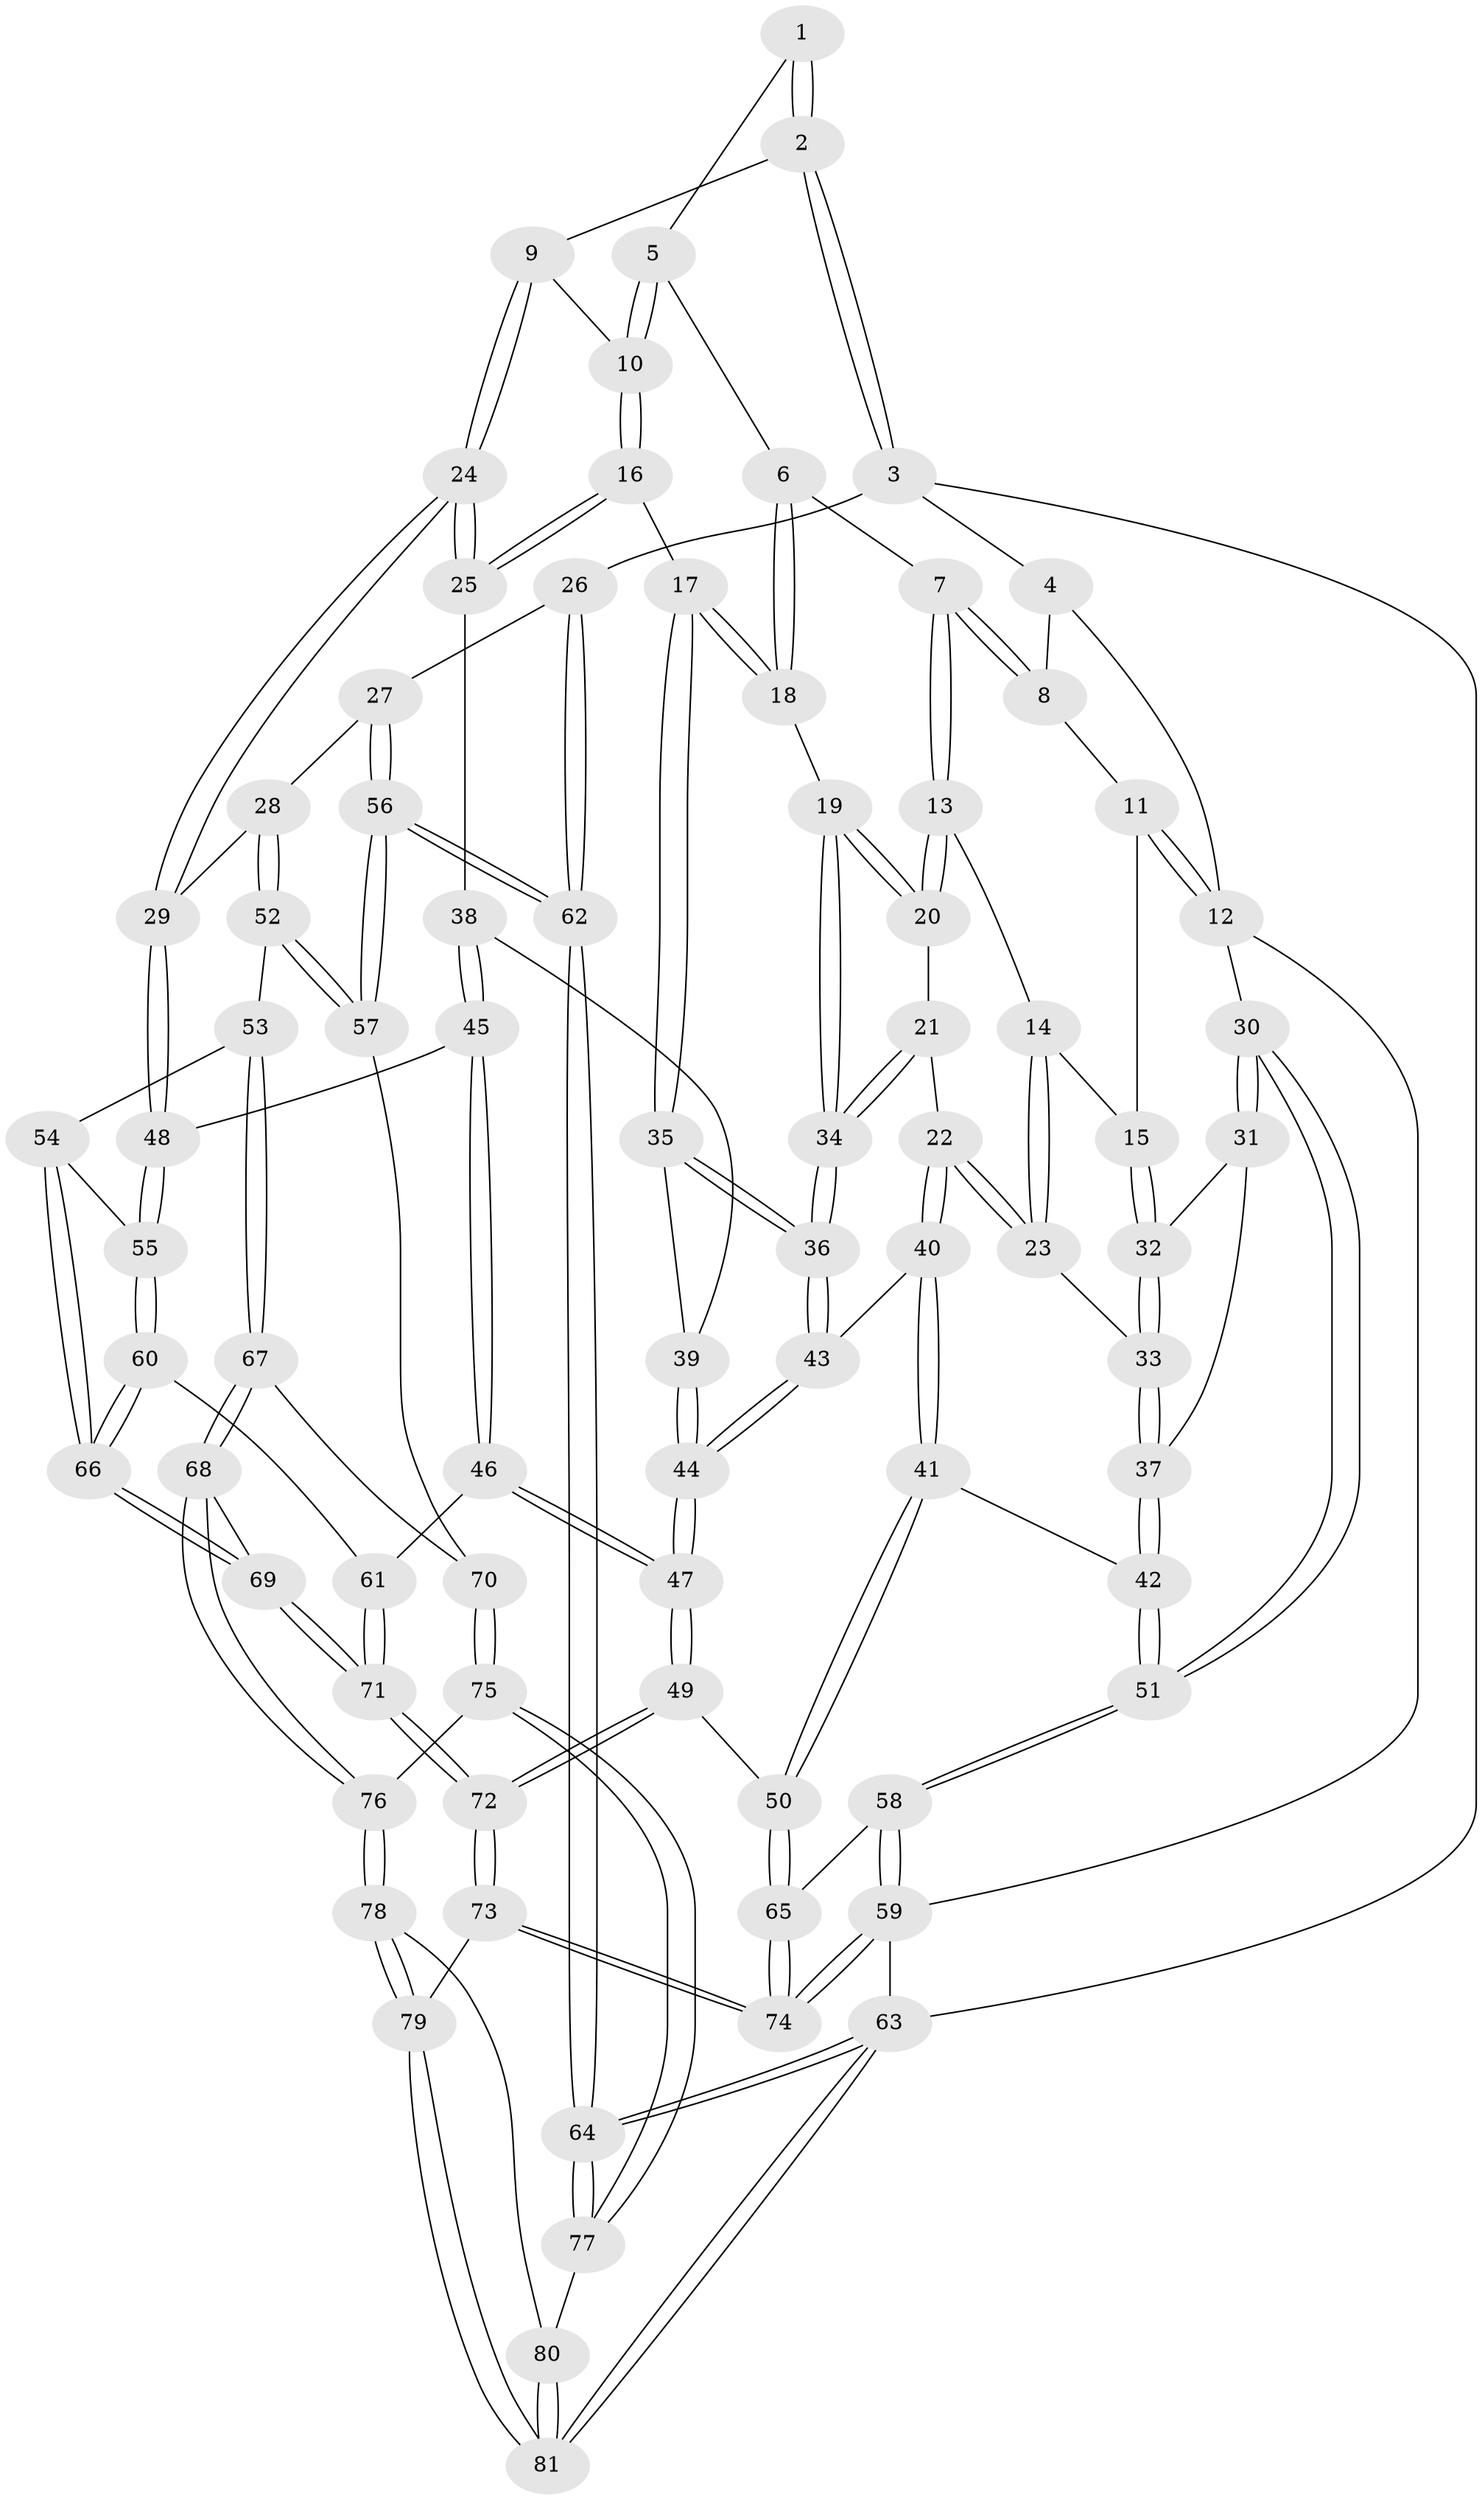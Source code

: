 // coarse degree distribution, {4: 0.425, 6: 0.125, 7: 0.025, 5: 0.25, 3: 0.15, 1: 0.025}
// Generated by graph-tools (version 1.1) at 2025/21/03/04/25 18:21:06]
// undirected, 81 vertices, 199 edges
graph export_dot {
graph [start="1"]
  node [color=gray90,style=filled];
  1 [pos="+0.7231698425672208+0"];
  2 [pos="+0.8884912498999034+0"];
  3 [pos="+1+0"];
  4 [pos="+0.22613472047074787+0"];
  5 [pos="+0.5082760751868494+0.15798576813842946"];
  6 [pos="+0.386501091617586+0.17902741974576342"];
  7 [pos="+0.3129620078716073+0.15476342168816462"];
  8 [pos="+0.22795395746184585+0.04383390884870967"];
  9 [pos="+0.764546007579299+0.19071833247861114"];
  10 [pos="+0.5437054243191357+0.24186399132156422"];
  11 [pos="+0.1396136046458724+0.1416357354986357"];
  12 [pos="+0+0.24394086114713245"];
  13 [pos="+0.29722789941507943+0.2521895352649489"];
  14 [pos="+0.22125530098164714+0.30010115907514745"];
  15 [pos="+0.1239407141912223+0.2967012323051871"];
  16 [pos="+0.538803646376645+0.3324625174570218"];
  17 [pos="+0.4803942133245366+0.34261031106210876"];
  18 [pos="+0.45399052522620176+0.33290060288808787"];
  19 [pos="+0.430883373066722+0.3406536428738579"];
  20 [pos="+0.3180701463699979+0.3328396759308656"];
  21 [pos="+0.314885268056255+0.34029366801177685"];
  22 [pos="+0.2667573360630693+0.39138073193565226"];
  23 [pos="+0.23363948957851222+0.37772575614278464"];
  24 [pos="+0.7281578997643072+0.40290593107792666"];
  25 [pos="+0.6436782614506674+0.3938432033458523"];
  26 [pos="+1+0.37271121247626987"];
  27 [pos="+0.818446459422731+0.4581316069035794"];
  28 [pos="+0.8092677164542479+0.45799990834846166"];
  29 [pos="+0.7502453829647562+0.43434647116662856"];
  30 [pos="+0+0.3554012178177433"];
  31 [pos="+0.029893416933361647+0.33988588175277296"];
  32 [pos="+0.11431806153715036+0.3147511801748532"];
  33 [pos="+0.1560851792938182+0.37904633548177685"];
  34 [pos="+0.37412971927730904+0.4261703435255709"];
  35 [pos="+0.459782417406281+0.4330164732743321"];
  36 [pos="+0.37246337101708094+0.47397342239651546"];
  37 [pos="+0.13556836555826826+0.5140943101067743"];
  38 [pos="+0.5388308955721288+0.4806884211402483"];
  39 [pos="+0.4892174107798397+0.46807861185801486"];
  40 [pos="+0.27957662061345917+0.4971176977833772"];
  41 [pos="+0.14053568831007485+0.56314791253287"];
  42 [pos="+0.1370294782387733+0.5606192047024703"];
  43 [pos="+0.3491049351188993+0.5118959244131766"];
  44 [pos="+0.4022410047360593+0.5819545484510361"];
  45 [pos="+0.5273711664644499+0.577904165163847"];
  46 [pos="+0.4513948455249226+0.6494000762193045"];
  47 [pos="+0.4333955415090725+0.6493341983178552"];
  48 [pos="+0.6778224663553701+0.5602031270658057"];
  49 [pos="+0.367608838928432+0.7172631360404025"];
  50 [pos="+0.1732679513005625+0.685534741178358"];
  51 [pos="+0+0.5194607029434938"];
  52 [pos="+0.8232614805780134+0.6305042604312233"];
  53 [pos="+0.710427175557018+0.6873307972063929"];
  54 [pos="+0.7031552387926978+0.6810115708539785"];
  55 [pos="+0.6767560428850841+0.6479623939449217"];
  56 [pos="+1+0.8026152031123814"];
  57 [pos="+0.918595665263149+0.7530820985157092"];
  58 [pos="+0+0.7096329916241576"];
  59 [pos="+0+1"];
  60 [pos="+0.5565702169758328+0.6955081433783437"];
  61 [pos="+0.5168111295640565+0.6907472013765221"];
  62 [pos="+1+0.8620261869526906"];
  63 [pos="+1+1"];
  64 [pos="+1+0.9611914070339393"];
  65 [pos="+0.12900739789822946+0.7617434885674763"];
  66 [pos="+0.6148640111025973+0.7620839535992368"];
  67 [pos="+0.7394560616251369+0.7528796011037928"];
  68 [pos="+0.687000348594913+0.8422571290534374"];
  69 [pos="+0.6472679511207241+0.8467738453732999"];
  70 [pos="+0.8806126008862204+0.7575971641254585"];
  71 [pos="+0.5498172234729161+0.906025073332914"];
  72 [pos="+0.39136972950444515+1"];
  73 [pos="+0.38901415020426194+1"];
  74 [pos="+0.1599324761646577+1"];
  75 [pos="+0.7623263175606126+0.8721713908449124"];
  76 [pos="+0.7103057376182523+0.8638343628367611"];
  77 [pos="+0.8243770180324709+0.904879218096077"];
  78 [pos="+0.721296935454355+0.921962367372142"];
  79 [pos="+0.5740327651825011+1"];
  80 [pos="+0.7611374185447123+0.9607394480671991"];
  81 [pos="+0.8441621423004748+1"];
  1 -- 2;
  1 -- 2;
  1 -- 5;
  2 -- 3;
  2 -- 3;
  2 -- 9;
  3 -- 4;
  3 -- 26;
  3 -- 63;
  4 -- 8;
  4 -- 12;
  5 -- 6;
  5 -- 10;
  5 -- 10;
  6 -- 7;
  6 -- 18;
  6 -- 18;
  7 -- 8;
  7 -- 8;
  7 -- 13;
  7 -- 13;
  8 -- 11;
  9 -- 10;
  9 -- 24;
  9 -- 24;
  10 -- 16;
  10 -- 16;
  11 -- 12;
  11 -- 12;
  11 -- 15;
  12 -- 30;
  12 -- 59;
  13 -- 14;
  13 -- 20;
  13 -- 20;
  14 -- 15;
  14 -- 23;
  14 -- 23;
  15 -- 32;
  15 -- 32;
  16 -- 17;
  16 -- 25;
  16 -- 25;
  17 -- 18;
  17 -- 18;
  17 -- 35;
  17 -- 35;
  18 -- 19;
  19 -- 20;
  19 -- 20;
  19 -- 34;
  19 -- 34;
  20 -- 21;
  21 -- 22;
  21 -- 34;
  21 -- 34;
  22 -- 23;
  22 -- 23;
  22 -- 40;
  22 -- 40;
  23 -- 33;
  24 -- 25;
  24 -- 25;
  24 -- 29;
  24 -- 29;
  25 -- 38;
  26 -- 27;
  26 -- 62;
  26 -- 62;
  27 -- 28;
  27 -- 56;
  27 -- 56;
  28 -- 29;
  28 -- 52;
  28 -- 52;
  29 -- 48;
  29 -- 48;
  30 -- 31;
  30 -- 31;
  30 -- 51;
  30 -- 51;
  31 -- 32;
  31 -- 37;
  32 -- 33;
  32 -- 33;
  33 -- 37;
  33 -- 37;
  34 -- 36;
  34 -- 36;
  35 -- 36;
  35 -- 36;
  35 -- 39;
  36 -- 43;
  36 -- 43;
  37 -- 42;
  37 -- 42;
  38 -- 39;
  38 -- 45;
  38 -- 45;
  39 -- 44;
  39 -- 44;
  40 -- 41;
  40 -- 41;
  40 -- 43;
  41 -- 42;
  41 -- 50;
  41 -- 50;
  42 -- 51;
  42 -- 51;
  43 -- 44;
  43 -- 44;
  44 -- 47;
  44 -- 47;
  45 -- 46;
  45 -- 46;
  45 -- 48;
  46 -- 47;
  46 -- 47;
  46 -- 61;
  47 -- 49;
  47 -- 49;
  48 -- 55;
  48 -- 55;
  49 -- 50;
  49 -- 72;
  49 -- 72;
  50 -- 65;
  50 -- 65;
  51 -- 58;
  51 -- 58;
  52 -- 53;
  52 -- 57;
  52 -- 57;
  53 -- 54;
  53 -- 67;
  53 -- 67;
  54 -- 55;
  54 -- 66;
  54 -- 66;
  55 -- 60;
  55 -- 60;
  56 -- 57;
  56 -- 57;
  56 -- 62;
  56 -- 62;
  57 -- 70;
  58 -- 59;
  58 -- 59;
  58 -- 65;
  59 -- 74;
  59 -- 74;
  59 -- 63;
  60 -- 61;
  60 -- 66;
  60 -- 66;
  61 -- 71;
  61 -- 71;
  62 -- 64;
  62 -- 64;
  63 -- 64;
  63 -- 64;
  63 -- 81;
  63 -- 81;
  64 -- 77;
  64 -- 77;
  65 -- 74;
  65 -- 74;
  66 -- 69;
  66 -- 69;
  67 -- 68;
  67 -- 68;
  67 -- 70;
  68 -- 69;
  68 -- 76;
  68 -- 76;
  69 -- 71;
  69 -- 71;
  70 -- 75;
  70 -- 75;
  71 -- 72;
  71 -- 72;
  72 -- 73;
  72 -- 73;
  73 -- 74;
  73 -- 74;
  73 -- 79;
  75 -- 76;
  75 -- 77;
  75 -- 77;
  76 -- 78;
  76 -- 78;
  77 -- 80;
  78 -- 79;
  78 -- 79;
  78 -- 80;
  79 -- 81;
  79 -- 81;
  80 -- 81;
  80 -- 81;
}
